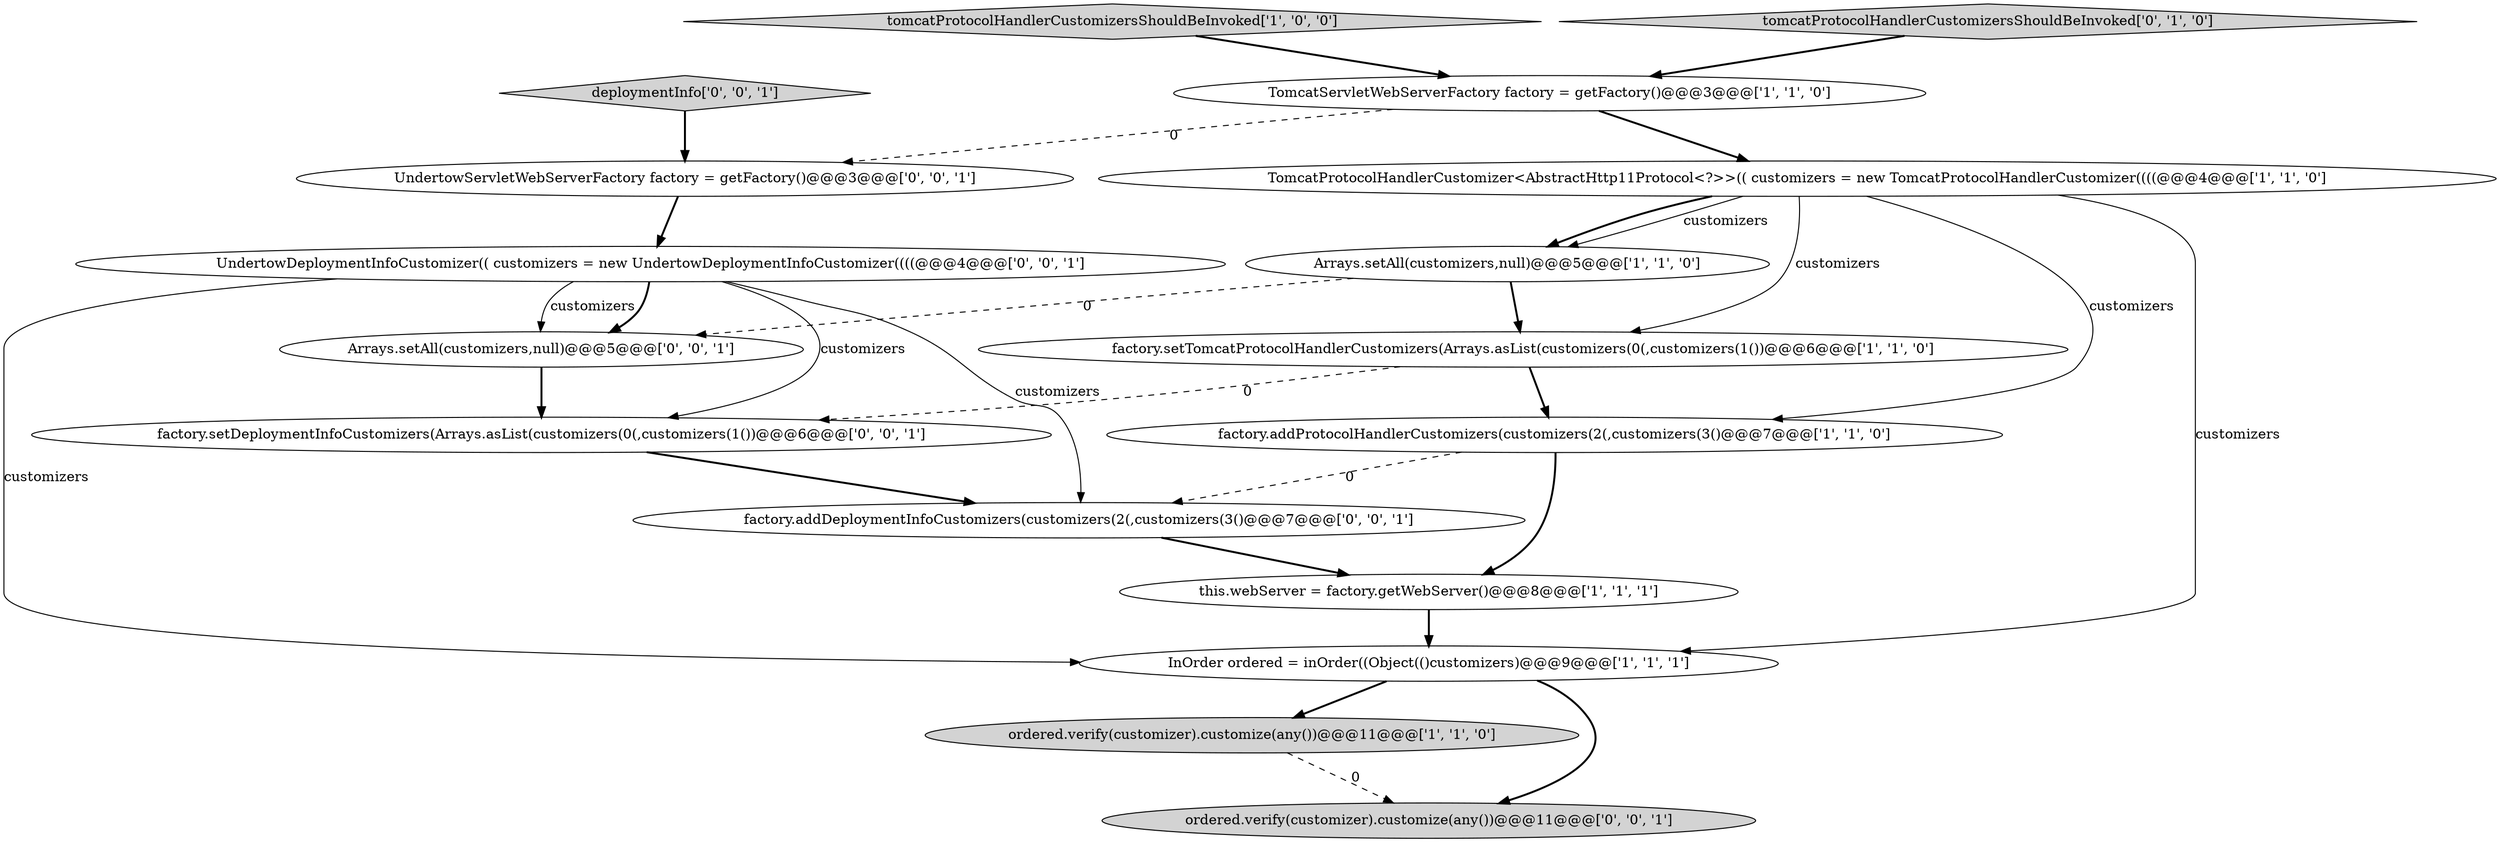digraph {
14 [style = filled, label = "Arrays.setAll(customizers,null)@@@5@@@['0', '0', '1']", fillcolor = white, shape = ellipse image = "AAA0AAABBB3BBB"];
7 [style = filled, label = "tomcatProtocolHandlerCustomizersShouldBeInvoked['1', '0', '0']", fillcolor = lightgray, shape = diamond image = "AAA0AAABBB1BBB"];
3 [style = filled, label = "ordered.verify(customizer).customize(any())@@@11@@@['1', '1', '0']", fillcolor = lightgray, shape = ellipse image = "AAA0AAABBB1BBB"];
4 [style = filled, label = "TomcatProtocolHandlerCustomizer<AbstractHttp11Protocol<?>>(( customizers = new TomcatProtocolHandlerCustomizer((((@@@4@@@['1', '1', '0']", fillcolor = white, shape = ellipse image = "AAA0AAABBB1BBB"];
5 [style = filled, label = "factory.setTomcatProtocolHandlerCustomizers(Arrays.asList(customizers(0(,customizers(1())@@@6@@@['1', '1', '0']", fillcolor = white, shape = ellipse image = "AAA0AAABBB1BBB"];
15 [style = filled, label = "factory.setDeploymentInfoCustomizers(Arrays.asList(customizers(0(,customizers(1())@@@6@@@['0', '0', '1']", fillcolor = white, shape = ellipse image = "AAA0AAABBB3BBB"];
6 [style = filled, label = "this.webServer = factory.getWebServer()@@@8@@@['1', '1', '1']", fillcolor = white, shape = ellipse image = "AAA0AAABBB1BBB"];
10 [style = filled, label = "deploymentInfo['0', '0', '1']", fillcolor = lightgray, shape = diamond image = "AAA0AAABBB3BBB"];
13 [style = filled, label = "UndertowServletWebServerFactory factory = getFactory()@@@3@@@['0', '0', '1']", fillcolor = white, shape = ellipse image = "AAA0AAABBB3BBB"];
12 [style = filled, label = "ordered.verify(customizer).customize(any())@@@11@@@['0', '0', '1']", fillcolor = lightgray, shape = ellipse image = "AAA0AAABBB3BBB"];
11 [style = filled, label = "factory.addDeploymentInfoCustomizers(customizers(2(,customizers(3()@@@7@@@['0', '0', '1']", fillcolor = white, shape = ellipse image = "AAA0AAABBB3BBB"];
8 [style = filled, label = "Arrays.setAll(customizers,null)@@@5@@@['1', '1', '0']", fillcolor = white, shape = ellipse image = "AAA0AAABBB1BBB"];
0 [style = filled, label = "TomcatServletWebServerFactory factory = getFactory()@@@3@@@['1', '1', '0']", fillcolor = white, shape = ellipse image = "AAA0AAABBB1BBB"];
2 [style = filled, label = "factory.addProtocolHandlerCustomizers(customizers(2(,customizers(3()@@@7@@@['1', '1', '0']", fillcolor = white, shape = ellipse image = "AAA0AAABBB1BBB"];
1 [style = filled, label = "InOrder ordered = inOrder((Object(()customizers)@@@9@@@['1', '1', '1']", fillcolor = white, shape = ellipse image = "AAA0AAABBB1BBB"];
16 [style = filled, label = "UndertowDeploymentInfoCustomizer(( customizers = new UndertowDeploymentInfoCustomizer((((@@@4@@@['0', '0', '1']", fillcolor = white, shape = ellipse image = "AAA0AAABBB3BBB"];
9 [style = filled, label = "tomcatProtocolHandlerCustomizersShouldBeInvoked['0', '1', '0']", fillcolor = lightgray, shape = diamond image = "AAA0AAABBB2BBB"];
4->5 [style = solid, label="customizers"];
16->11 [style = solid, label="customizers"];
9->0 [style = bold, label=""];
2->6 [style = bold, label=""];
11->6 [style = bold, label=""];
1->3 [style = bold, label=""];
16->1 [style = solid, label="customizers"];
16->14 [style = solid, label="customizers"];
7->0 [style = bold, label=""];
8->14 [style = dashed, label="0"];
13->16 [style = bold, label=""];
4->2 [style = solid, label="customizers"];
6->1 [style = bold, label=""];
5->2 [style = bold, label=""];
3->12 [style = dashed, label="0"];
15->11 [style = bold, label=""];
8->5 [style = bold, label=""];
10->13 [style = bold, label=""];
0->4 [style = bold, label=""];
0->13 [style = dashed, label="0"];
1->12 [style = bold, label=""];
4->1 [style = solid, label="customizers"];
4->8 [style = bold, label=""];
16->14 [style = bold, label=""];
4->8 [style = solid, label="customizers"];
14->15 [style = bold, label=""];
2->11 [style = dashed, label="0"];
5->15 [style = dashed, label="0"];
16->15 [style = solid, label="customizers"];
}
